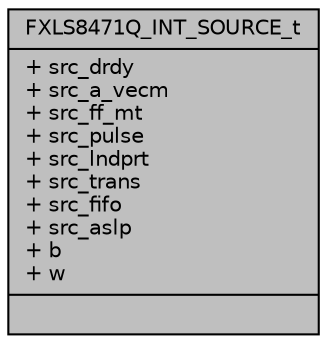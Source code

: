 digraph "FXLS8471Q_INT_SOURCE_t"
{
  edge [fontname="Helvetica",fontsize="10",labelfontname="Helvetica",labelfontsize="10"];
  node [fontname="Helvetica",fontsize="10",shape=record];
  Node1 [label="{FXLS8471Q_INT_SOURCE_t\n|+ src_drdy\l+ src_a_vecm\l+ src_ff_mt\l+ src_pulse\l+ src_lndprt\l+ src_trans\l+ src_fifo\l+ src_aslp\l+ b\l+ w\l|}",height=0.2,width=0.4,color="black", fillcolor="grey75", style="filled", fontcolor="black"];
}
